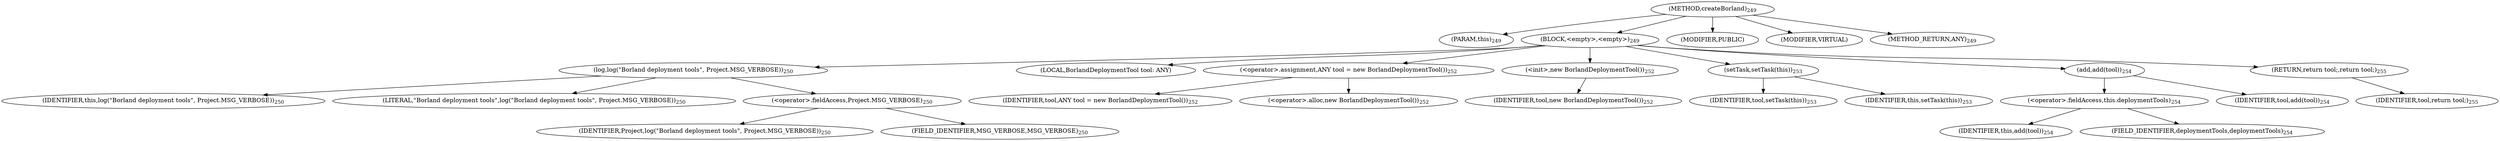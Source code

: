 digraph "createBorland" {  
"316" [label = <(METHOD,createBorland)<SUB>249</SUB>> ]
"36" [label = <(PARAM,this)<SUB>249</SUB>> ]
"317" [label = <(BLOCK,&lt;empty&gt;,&lt;empty&gt;)<SUB>249</SUB>> ]
"318" [label = <(log,log(&quot;Borland deployment tools&quot;, Project.MSG_VERBOSE))<SUB>250</SUB>> ]
"35" [label = <(IDENTIFIER,this,log(&quot;Borland deployment tools&quot;, Project.MSG_VERBOSE))<SUB>250</SUB>> ]
"319" [label = <(LITERAL,&quot;Borland deployment tools&quot;,log(&quot;Borland deployment tools&quot;, Project.MSG_VERBOSE))<SUB>250</SUB>> ]
"320" [label = <(&lt;operator&gt;.fieldAccess,Project.MSG_VERBOSE)<SUB>250</SUB>> ]
"321" [label = <(IDENTIFIER,Project,log(&quot;Borland deployment tools&quot;, Project.MSG_VERBOSE))<SUB>250</SUB>> ]
"322" [label = <(FIELD_IDENTIFIER,MSG_VERBOSE,MSG_VERBOSE)<SUB>250</SUB>> ]
"38" [label = <(LOCAL,BorlandDeploymentTool tool: ANY)> ]
"323" [label = <(&lt;operator&gt;.assignment,ANY tool = new BorlandDeploymentTool())<SUB>252</SUB>> ]
"324" [label = <(IDENTIFIER,tool,ANY tool = new BorlandDeploymentTool())<SUB>252</SUB>> ]
"325" [label = <(&lt;operator&gt;.alloc,new BorlandDeploymentTool())<SUB>252</SUB>> ]
"326" [label = <(&lt;init&gt;,new BorlandDeploymentTool())<SUB>252</SUB>> ]
"37" [label = <(IDENTIFIER,tool,new BorlandDeploymentTool())<SUB>252</SUB>> ]
"327" [label = <(setTask,setTask(this))<SUB>253</SUB>> ]
"328" [label = <(IDENTIFIER,tool,setTask(this))<SUB>253</SUB>> ]
"39" [label = <(IDENTIFIER,this,setTask(this))<SUB>253</SUB>> ]
"329" [label = <(add,add(tool))<SUB>254</SUB>> ]
"330" [label = <(&lt;operator&gt;.fieldAccess,this.deploymentTools)<SUB>254</SUB>> ]
"331" [label = <(IDENTIFIER,this,add(tool))<SUB>254</SUB>> ]
"332" [label = <(FIELD_IDENTIFIER,deploymentTools,deploymentTools)<SUB>254</SUB>> ]
"333" [label = <(IDENTIFIER,tool,add(tool))<SUB>254</SUB>> ]
"334" [label = <(RETURN,return tool;,return tool;)<SUB>255</SUB>> ]
"335" [label = <(IDENTIFIER,tool,return tool;)<SUB>255</SUB>> ]
"336" [label = <(MODIFIER,PUBLIC)> ]
"337" [label = <(MODIFIER,VIRTUAL)> ]
"338" [label = <(METHOD_RETURN,ANY)<SUB>249</SUB>> ]
  "316" -> "36" 
  "316" -> "317" 
  "316" -> "336" 
  "316" -> "337" 
  "316" -> "338" 
  "317" -> "318" 
  "317" -> "38" 
  "317" -> "323" 
  "317" -> "326" 
  "317" -> "327" 
  "317" -> "329" 
  "317" -> "334" 
  "318" -> "35" 
  "318" -> "319" 
  "318" -> "320" 
  "320" -> "321" 
  "320" -> "322" 
  "323" -> "324" 
  "323" -> "325" 
  "326" -> "37" 
  "327" -> "328" 
  "327" -> "39" 
  "329" -> "330" 
  "329" -> "333" 
  "330" -> "331" 
  "330" -> "332" 
  "334" -> "335" 
}
